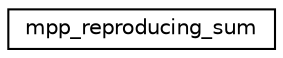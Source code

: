 digraph "Graphical Class Hierarchy"
{
 // INTERACTIVE_SVG=YES
 // LATEX_PDF_SIZE
  edge [fontname="Helvetica",fontsize="10",labelfontname="Helvetica",labelfontsize="10"];
  node [fontname="Helvetica",fontsize="10",shape=record];
  rankdir="LR";
  Node0 [label="mpp_reproducing_sum",height=0.2,width=0.4,color="black", fillcolor="white", style="filled",URL="$interfacempp__efp__mod_1_1mpp__reproducing__sum.html",tooltip="This interface uses a conversion to an integer representation of real numbers to give order-invariant..."];
}

